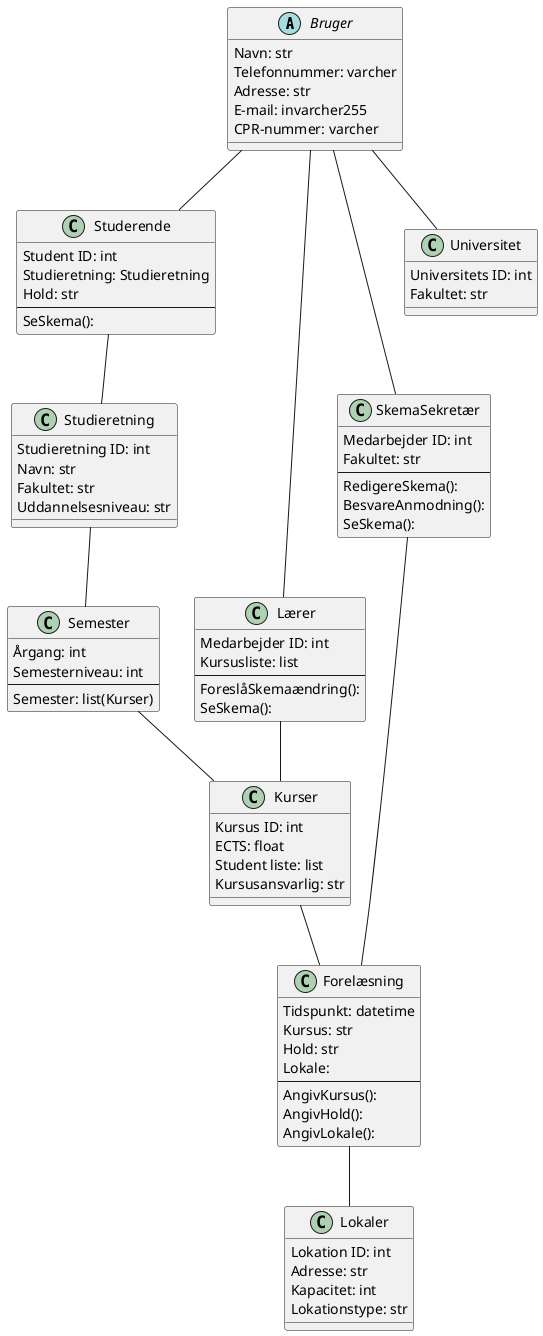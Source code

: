 @startuml

Bruger -- Studerende
Bruger -- SkemaSekretær
Bruger -- Lærer
Bruger -- Universitet
Studerende -- Studieretning
Studieretning -- Semester
Semester -- Kurser
Kurser -- Forelæsning
Forelæsning -- Lokaler
Lærer -- Kurser
SkemaSekretær -- Forelæsning


class Studerende{
    Student ID: int
    Studieretning: Studieretning
    Hold: str
    --
    SeSkema():
    }
class SkemaSekretær{
    Medarbejder ID: int
    Fakultet: str
    --
    RedigereSkema():
    BesvareAnmodning():
    SeSkema():
    }
class Universitet{
    Universitets ID: int
    Fakultet: str
    }
class Lærer{
    Medarbejder ID: int
    Kursusliste: list
    --
    ForeslåSkemaændring():
    SeSkema():
    }
class Lokaler{
    Lokation ID: int
    Adresse: str
    Kapacitet: int
    Lokationstype: str
    }
class Kurser{
    Kursus ID: int
    ECTS: float
    Student liste: list
    Kursusansvarlig: str
    }
class Forelæsning{
    Tidspunkt: datetime
    Kursus: str
    Hold: str
    Lokale:
    --
    AngivKursus():
    AngivHold():
    AngivLokale():
    }
class Semester{
    Årgang: int
    Semesterniveau: int
    --
    Semester: list(Kurser)
    }
class Studieretning{
    Studieretning ID: int
    Navn: str
    Fakultet: str
    Uddannelsesniveau: str
    }
abstract class Bruger{
    Navn: str
    Telefonnummer: varcher
    Adresse: str
    E-mail: invarcher255
    CPR-nummer: varcher
    }





@enduml